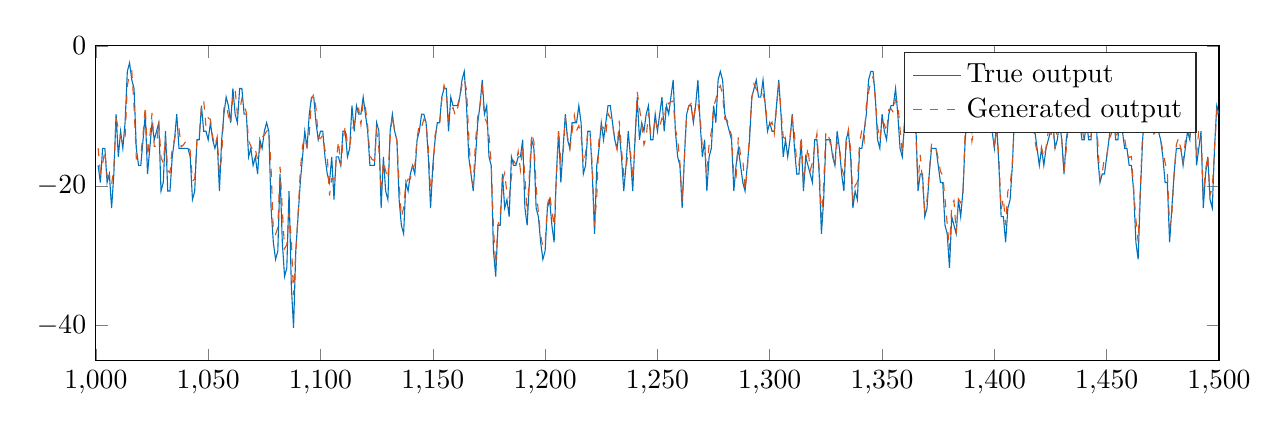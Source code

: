 % This file was created by matlab2tikz.
%
\definecolor{mycolor1}{rgb}{0.0,0.447,0.741}%
\definecolor{mycolor2}{rgb}{0.85,0.325,0.098}%
%
\begin{tikzpicture}

\begin{axis}[%
width=14.264cm,
height=4cm,
at={(0cm,0cm)},
scale only axis,
xmin=1000,
xmax=1500,
ymin=-45,
ymax=0,
axis background/.style={fill=white},
legend style={legend cell align=left, align=left, draw=white!15!black}
]
\addplot [color=mycolor1]
  table[row sep=crcr]{%
1001	-17.09\\
1002	-19.531\\
1003	-14.648\\
1004	-14.648\\
1005	-19.531\\
1006	-18.311\\
1007	-23.193\\
1008	-18.311\\
1009	-9.766\\
1010	-15.869\\
1011	-12.207\\
1012	-14.648\\
1013	-10.986\\
1014	-3.662\\
1015	-2.441\\
1016	-4.883\\
1017	-6.104\\
1018	-14.648\\
1019	-17.09\\
1020	-17.09\\
1021	-13.428\\
1022	-9.766\\
1023	-18.311\\
1024	-14.648\\
1025	-10.986\\
1026	-13.428\\
1027	-12.207\\
1028	-10.986\\
1029	-20.752\\
1030	-19.531\\
1031	-12.207\\
1032	-20.752\\
1033	-20.752\\
1034	-15.869\\
1035	-13.428\\
1036	-9.766\\
1037	-14.648\\
1038	-14.648\\
1039	-14.648\\
1040	-14.648\\
1041	-14.648\\
1042	-15.869\\
1043	-21.973\\
1044	-20.752\\
1045	-13.428\\
1046	-13.428\\
1047	-8.545\\
1048	-12.207\\
1049	-12.207\\
1050	-13.428\\
1051	-10.986\\
1052	-13.428\\
1053	-14.648\\
1054	-13.428\\
1055	-20.752\\
1056	-13.428\\
1057	-9.766\\
1058	-7.324\\
1059	-8.545\\
1060	-10.986\\
1061	-6.104\\
1062	-9.766\\
1063	-10.986\\
1064	-6.104\\
1065	-6.104\\
1066	-9.766\\
1067	-9.766\\
1068	-15.869\\
1069	-14.648\\
1070	-17.09\\
1071	-15.869\\
1072	-18.311\\
1073	-13.428\\
1074	-14.648\\
1075	-12.207\\
1076	-10.986\\
1077	-12.207\\
1078	-23.193\\
1079	-28.076\\
1080	-30.518\\
1081	-29.297\\
1082	-18.311\\
1083	-28.076\\
1084	-32.959\\
1085	-31.738\\
1086	-20.752\\
1087	-34.18\\
1088	-40.283\\
1089	-29.297\\
1090	-24.414\\
1091	-19.531\\
1092	-15.869\\
1093	-12.207\\
1094	-14.648\\
1095	-9.766\\
1096	-7.324\\
1097	-7.324\\
1098	-10.986\\
1099	-13.428\\
1100	-12.207\\
1101	-12.207\\
1102	-15.869\\
1103	-18.311\\
1104	-19.531\\
1105	-15.869\\
1106	-21.973\\
1107	-15.869\\
1108	-15.869\\
1109	-17.09\\
1110	-12.207\\
1111	-12.207\\
1112	-15.869\\
1113	-14.648\\
1114	-8.545\\
1115	-12.207\\
1116	-8.545\\
1117	-9.766\\
1118	-9.766\\
1119	-7.324\\
1120	-9.766\\
1121	-12.207\\
1122	-17.09\\
1123	-17.09\\
1124	-17.09\\
1125	-10.986\\
1126	-12.207\\
1127	-23.193\\
1128	-15.869\\
1129	-20.752\\
1130	-21.973\\
1131	-12.207\\
1132	-9.766\\
1133	-12.207\\
1134	-13.428\\
1135	-21.973\\
1136	-25.635\\
1137	-26.855\\
1138	-19.531\\
1139	-20.752\\
1140	-18.311\\
1141	-17.09\\
1142	-18.311\\
1143	-13.428\\
1144	-12.207\\
1145	-9.766\\
1146	-9.766\\
1147	-10.986\\
1148	-15.869\\
1149	-23.193\\
1150	-17.09\\
1151	-13.428\\
1152	-10.986\\
1153	-10.986\\
1154	-7.324\\
1155	-6.104\\
1156	-6.104\\
1157	-12.207\\
1158	-7.324\\
1159	-8.545\\
1160	-8.545\\
1161	-8.545\\
1162	-7.324\\
1163	-4.883\\
1164	-3.662\\
1165	-8.545\\
1166	-15.869\\
1167	-18.311\\
1168	-20.752\\
1169	-15.869\\
1170	-10.986\\
1171	-8.545\\
1172	-4.883\\
1173	-9.766\\
1174	-8.545\\
1175	-15.869\\
1176	-17.09\\
1177	-29.297\\
1178	-32.959\\
1179	-25.635\\
1180	-25.635\\
1181	-18.311\\
1182	-23.193\\
1183	-21.973\\
1184	-24.414\\
1185	-15.869\\
1186	-17.09\\
1187	-17.09\\
1188	-15.869\\
1189	-15.869\\
1190	-13.428\\
1191	-23.193\\
1192	-25.635\\
1193	-19.531\\
1194	-13.428\\
1195	-14.648\\
1196	-23.193\\
1197	-24.414\\
1198	-28.076\\
1199	-30.518\\
1200	-29.297\\
1201	-23.193\\
1202	-21.973\\
1203	-25.635\\
1204	-28.076\\
1205	-18.311\\
1206	-12.207\\
1207	-19.531\\
1208	-14.648\\
1209	-9.766\\
1210	-13.428\\
1211	-14.648\\
1212	-10.986\\
1213	-10.986\\
1214	-10.986\\
1215	-8.545\\
1216	-10.986\\
1217	-18.311\\
1218	-17.09\\
1219	-12.207\\
1220	-12.207\\
1221	-18.311\\
1222	-26.855\\
1223	-17.09\\
1224	-14.648\\
1225	-10.986\\
1226	-13.428\\
1227	-10.986\\
1228	-8.545\\
1229	-8.545\\
1230	-10.986\\
1231	-13.428\\
1232	-14.648\\
1233	-12.207\\
1234	-15.869\\
1235	-20.752\\
1236	-17.09\\
1237	-12.207\\
1238	-15.869\\
1239	-20.752\\
1240	-13.428\\
1241	-7.324\\
1242	-13.428\\
1243	-10.986\\
1244	-12.207\\
1245	-9.766\\
1246	-8.545\\
1247	-13.428\\
1248	-13.428\\
1249	-9.766\\
1250	-12.207\\
1251	-9.766\\
1252	-7.324\\
1253	-12.207\\
1254	-8.545\\
1255	-9.766\\
1256	-7.324\\
1257	-4.883\\
1258	-12.207\\
1259	-15.869\\
1260	-17.09\\
1261	-23.193\\
1262	-15.869\\
1263	-9.766\\
1264	-8.545\\
1265	-8.545\\
1266	-10.986\\
1267	-8.545\\
1268	-4.883\\
1269	-10.986\\
1270	-15.869\\
1271	-13.428\\
1272	-20.752\\
1273	-15.869\\
1274	-14.648\\
1275	-8.545\\
1276	-10.986\\
1277	-4.883\\
1278	-3.662\\
1279	-4.883\\
1280	-9.766\\
1281	-10.986\\
1282	-12.207\\
1283	-13.428\\
1284	-20.752\\
1285	-17.09\\
1286	-14.648\\
1287	-17.09\\
1288	-19.531\\
1289	-20.752\\
1290	-17.09\\
1291	-13.428\\
1292	-7.324\\
1293	-6.104\\
1294	-4.883\\
1295	-7.324\\
1296	-7.324\\
1297	-4.883\\
1298	-8.545\\
1299	-12.207\\
1300	-10.986\\
1301	-12.207\\
1302	-12.207\\
1303	-8.545\\
1304	-4.883\\
1305	-9.766\\
1306	-15.869\\
1307	-13.428\\
1308	-15.869\\
1309	-13.428\\
1310	-9.766\\
1311	-14.648\\
1312	-18.311\\
1313	-18.311\\
1314	-13.428\\
1315	-20.752\\
1316	-15.869\\
1317	-17.09\\
1318	-18.311\\
1319	-19.531\\
1320	-13.428\\
1321	-13.428\\
1322	-18.311\\
1323	-26.855\\
1324	-21.973\\
1325	-13.428\\
1326	-13.428\\
1327	-13.428\\
1328	-15.869\\
1329	-17.09\\
1330	-12.207\\
1331	-14.648\\
1332	-18.311\\
1333	-20.752\\
1334	-13.428\\
1335	-12.207\\
1336	-15.869\\
1337	-23.193\\
1338	-20.752\\
1339	-21.973\\
1340	-14.648\\
1341	-14.648\\
1342	-12.207\\
1343	-9.766\\
1344	-4.883\\
1345	-3.662\\
1346	-3.662\\
1347	-7.324\\
1348	-13.428\\
1349	-14.648\\
1350	-9.766\\
1351	-12.207\\
1352	-13.428\\
1353	-9.766\\
1354	-8.545\\
1355	-8.545\\
1356	-6.104\\
1357	-9.766\\
1358	-14.648\\
1359	-15.869\\
1360	-10.986\\
1361	-8.545\\
1362	-8.545\\
1363	-8.545\\
1364	-7.324\\
1365	-10.986\\
1366	-20.752\\
1367	-18.311\\
1368	-18.311\\
1369	-24.414\\
1370	-23.193\\
1371	-18.311\\
1372	-14.648\\
1373	-14.648\\
1374	-14.648\\
1375	-17.09\\
1376	-19.531\\
1377	-19.531\\
1378	-25.635\\
1379	-26.855\\
1380	-31.738\\
1381	-24.414\\
1382	-25.635\\
1383	-26.855\\
1384	-21.973\\
1385	-24.414\\
1386	-20.752\\
1387	-13.428\\
1388	-9.766\\
1389	-9.766\\
1390	-12.207\\
1391	-9.766\\
1392	-7.324\\
1393	-10.986\\
1394	-8.545\\
1395	-6.104\\
1396	-7.324\\
1397	-9.766\\
1398	-6.104\\
1399	-12.207\\
1400	-14.648\\
1401	-10.986\\
1402	-17.09\\
1403	-24.414\\
1404	-24.414\\
1405	-28.076\\
1406	-23.193\\
1407	-21.973\\
1408	-17.09\\
1409	-9.766\\
1410	-10.986\\
1411	-10.986\\
1412	-7.324\\
1413	-10.986\\
1414	-9.766\\
1415	-2.441\\
1416	-6.104\\
1417	-9.766\\
1418	-12.207\\
1419	-14.648\\
1420	-17.09\\
1421	-14.648\\
1422	-17.09\\
1423	-14.648\\
1424	-13.428\\
1425	-12.207\\
1426	-10.986\\
1427	-14.648\\
1428	-13.428\\
1429	-10.986\\
1430	-13.428\\
1431	-18.311\\
1432	-13.428\\
1433	-10.986\\
1434	-10.986\\
1435	-10.986\\
1436	-8.545\\
1437	-7.324\\
1438	-10.986\\
1439	-13.428\\
1440	-13.428\\
1441	-10.986\\
1442	-13.428\\
1443	-13.428\\
1444	-8.545\\
1445	-7.324\\
1446	-15.869\\
1447	-19.531\\
1448	-18.311\\
1449	-18.311\\
1450	-15.869\\
1451	-13.428\\
1452	-10.986\\
1453	-9.766\\
1454	-13.428\\
1455	-13.428\\
1456	-8.545\\
1457	-12.207\\
1458	-14.648\\
1459	-14.648\\
1460	-17.09\\
1461	-17.09\\
1462	-20.752\\
1463	-28.076\\
1464	-30.518\\
1465	-20.752\\
1466	-13.428\\
1467	-8.545\\
1468	-6.104\\
1469	-8.545\\
1470	-7.324\\
1471	-10.986\\
1472	-12.207\\
1473	-12.207\\
1474	-13.428\\
1475	-15.869\\
1476	-19.531\\
1477	-19.531\\
1478	-28.076\\
1479	-23.193\\
1480	-18.311\\
1481	-14.648\\
1482	-14.648\\
1483	-14.648\\
1484	-17.09\\
1485	-14.648\\
1486	-12.207\\
1487	-13.428\\
1488	-8.545\\
1489	-7.324\\
1490	-17.09\\
1491	-14.648\\
1492	-12.207\\
1493	-23.193\\
1494	-18.311\\
1495	-15.869\\
1496	-21.973\\
1497	-23.193\\
1498	-14.648\\
1499	-8.545\\
1500	-9.766\\
};
\addlegendentry{True output}

\addplot [color=mycolor2, dashed]
  table[row sep=crcr]{%
1001	-14.616\\
1002	-18.013\\
1003	-16.842\\
1004	-15.011\\
1005	-18.644\\
1006	-18.54\\
1007	-19.797\\
1008	-17.486\\
1009	-10.314\\
1010	-11.856\\
1011	-12.976\\
1012	-13.982\\
1013	-13.172\\
1014	-5.777\\
1015	-3.781\\
1016	-3.578\\
1017	-8.777\\
1018	-16.101\\
1019	-15.506\\
1020	-15.583\\
1021	-12.677\\
1022	-8.63\\
1023	-15.818\\
1024	-13.022\\
1025	-9.6\\
1026	-14.381\\
1027	-14.289\\
1028	-10.844\\
1029	-15.965\\
1030	-16.693\\
1031	-13.155\\
1032	-17.806\\
1033	-18.149\\
1034	-14.497\\
1035	-13.382\\
1036	-11.82\\
1037	-11.849\\
1038	-14.428\\
1039	-14.149\\
1040	-13.694\\
1041	-14.224\\
1042	-14.991\\
1043	-19.351\\
1044	-19.025\\
1045	-13.552\\
1046	-12.776\\
1047	-8.783\\
1048	-7.809\\
1049	-11.474\\
1050	-10.298\\
1051	-10.527\\
1052	-12.969\\
1053	-14.286\\
1054	-13.02\\
1055	-18.156\\
1056	-15.968\\
1057	-8.872\\
1058	-8.425\\
1059	-10.011\\
1060	-11.143\\
1061	-7.474\\
1062	-6.271\\
1063	-9.747\\
1064	-9.179\\
1065	-7.538\\
1066	-8.482\\
1067	-9.559\\
1068	-13.578\\
1069	-14.318\\
1070	-15.145\\
1071	-14.765\\
1072	-16.306\\
1073	-14.831\\
1074	-13.012\\
1075	-12.775\\
1076	-12.201\\
1077	-11.888\\
1078	-17.472\\
1079	-26.642\\
1080	-26.962\\
1081	-25.983\\
1082	-17.283\\
1083	-23.499\\
1084	-28.985\\
1085	-28.424\\
1086	-23.882\\
1087	-27.595\\
1088	-35.621\\
1089	-29.583\\
1090	-24.124\\
1091	-17.902\\
1092	-14.287\\
1093	-13.159\\
1094	-14.464\\
1095	-12.751\\
1096	-7.586\\
1097	-6.942\\
1098	-8.918\\
1099	-13.181\\
1100	-13.238\\
1101	-12.785\\
1102	-14.898\\
1103	-15.566\\
1104	-21.412\\
1105	-18.958\\
1106	-19.045\\
1107	-16.488\\
1108	-13.608\\
1109	-17.183\\
1110	-13.749\\
1111	-11.53\\
1112	-14.12\\
1113	-14.41\\
1114	-12.09\\
1115	-11.218\\
1116	-9.655\\
1117	-8.985\\
1118	-11.236\\
1119	-7.892\\
1120	-8.757\\
1121	-11.476\\
1122	-15.681\\
1123	-16.26\\
1124	-16.379\\
1125	-12.187\\
1126	-14.72\\
1127	-20.971\\
1128	-16.527\\
1129	-17.857\\
1130	-19.055\\
1131	-13.122\\
1132	-9.952\\
1133	-12.247\\
1134	-13.507\\
1135	-19.67\\
1136	-24.487\\
1137	-23.152\\
1138	-19.666\\
1139	-19.045\\
1140	-19.036\\
1141	-17.258\\
1142	-17.119\\
1143	-13.087\\
1144	-11.255\\
1145	-11.612\\
1146	-10.508\\
1147	-10.959\\
1148	-14.627\\
1149	-20.733\\
1150	-18.663\\
1151	-12.751\\
1152	-11.567\\
1153	-11.39\\
1154	-7.671\\
1155	-5.64\\
1156	-6.705\\
1157	-10.492\\
1158	-9.559\\
1159	-8.833\\
1160	-9.938\\
1161	-8.9\\
1162	-7.526\\
1163	-5.494\\
1164	-4.75\\
1165	-6.31\\
1166	-12.742\\
1167	-18.774\\
1168	-19.902\\
1169	-13.676\\
1170	-10.187\\
1171	-8.399\\
1172	-6.038\\
1173	-10.273\\
1174	-10.873\\
1175	-12.738\\
1176	-16.893\\
1177	-26.003\\
1178	-31.381\\
1179	-25.546\\
1180	-24.63\\
1181	-19.269\\
1182	-18.161\\
1183	-21.123\\
1184	-21.694\\
1185	-18.675\\
1186	-16.431\\
1187	-16.914\\
1188	-15.078\\
1189	-17.742\\
1190	-14.315\\
1191	-18.752\\
1192	-23.928\\
1193	-18.262\\
1194	-12.52\\
1195	-13.706\\
1196	-20.046\\
1197	-23.876\\
1198	-27.148\\
1199	-28.68\\
1200	-28.239\\
1201	-22.815\\
1202	-21.216\\
1203	-23.476\\
1204	-25.813\\
1205	-18.877\\
1206	-11.989\\
1207	-16.423\\
1208	-15.389\\
1209	-10.235\\
1210	-13.07\\
1211	-14.768\\
1212	-12.264\\
1213	-9.965\\
1214	-12.099\\
1215	-11.403\\
1216	-12.921\\
1217	-16.84\\
1218	-15.412\\
1219	-12.29\\
1220	-12.484\\
1221	-17.198\\
1222	-25.642\\
1223	-21.491\\
1224	-12.962\\
1225	-11.56\\
1226	-11.671\\
1227	-12.733\\
1228	-9.661\\
1229	-10.319\\
1230	-11.082\\
1231	-13.539\\
1232	-14.806\\
1233	-10.696\\
1234	-14.825\\
1235	-18.428\\
1236	-17.574\\
1237	-14.944\\
1238	-15.205\\
1239	-19.119\\
1240	-14.015\\
1241	-6.591\\
1242	-8.879\\
1243	-11.259\\
1244	-14.138\\
1245	-13.099\\
1246	-9.548\\
1247	-12.53\\
1248	-12.902\\
1249	-10.192\\
1250	-12.045\\
1251	-11.512\\
1252	-10.36\\
1253	-10.826\\
1254	-7.879\\
1255	-8.298\\
1256	-7.991\\
1257	-7.884\\
1258	-11.979\\
1259	-13.325\\
1260	-16.749\\
1261	-22.249\\
1262	-16.134\\
1263	-9.721\\
1264	-8.564\\
1265	-8.259\\
1266	-10.945\\
1267	-8.197\\
1268	-8.171\\
1269	-10.064\\
1270	-14.644\\
1271	-14.931\\
1272	-17.652\\
1273	-14.101\\
1274	-12.243\\
1275	-8.775\\
1276	-7.634\\
1277	-6.248\\
1278	-5.715\\
1279	-7.009\\
1280	-10.492\\
1281	-10.617\\
1282	-11.871\\
1283	-12.767\\
1284	-18.913\\
1285	-18.844\\
1286	-13.081\\
1287	-15.656\\
1288	-16.265\\
1289	-20.618\\
1290	-17.791\\
1291	-12.413\\
1292	-7.559\\
1293	-5.45\\
1294	-6.2\\
1295	-6.791\\
1296	-7.03\\
1297	-6.884\\
1298	-8.098\\
1299	-11.377\\
1300	-11.376\\
1301	-10.901\\
1302	-12.591\\
1303	-8.907\\
1304	-5.35\\
1305	-9.126\\
1306	-13.054\\
1307	-13.299\\
1308	-13.604\\
1309	-13.07\\
1310	-10.316\\
1311	-12.615\\
1312	-16.694\\
1313	-17.031\\
1314	-12.871\\
1315	-19.401\\
1316	-16.941\\
1317	-14.501\\
1318	-17.807\\
1319	-16.692\\
1320	-14.354\\
1321	-12.543\\
1322	-17.457\\
1323	-24.576\\
1324	-19.735\\
1325	-12.206\\
1326	-12.561\\
1327	-14.029\\
1328	-15.305\\
1329	-17.361\\
1330	-13.764\\
1331	-14.255\\
1332	-17.442\\
1333	-18.51\\
1334	-14.348\\
1335	-12.006\\
1336	-14.776\\
1337	-21.78\\
1338	-19.965\\
1339	-19.49\\
1340	-13.783\\
1341	-12.055\\
1342	-13.562\\
1343	-8.395\\
1344	-6.572\\
1345	-5.077\\
1346	-4.399\\
1347	-7.682\\
1348	-11.575\\
1349	-13.44\\
1350	-10.864\\
1351	-11.172\\
1352	-12.366\\
1353	-9.113\\
1354	-9.007\\
1355	-9.52\\
1356	-7.636\\
1357	-8.099\\
1358	-11.909\\
1359	-15.431\\
1360	-11.02\\
1361	-8.684\\
1362	-8.1\\
1363	-9.079\\
1364	-6.953\\
1365	-12.467\\
1366	-19.534\\
1367	-15.588\\
1368	-19.427\\
1369	-23.528\\
1370	-22.008\\
1371	-17.99\\
1372	-14.059\\
1373	-14.128\\
1374	-14.626\\
1375	-16.118\\
1376	-17.961\\
1377	-18.51\\
1378	-21.765\\
1379	-25.509\\
1380	-29.179\\
1381	-22.729\\
1382	-22.081\\
1383	-26.766\\
1384	-21.884\\
1385	-22.423\\
1386	-21.344\\
1387	-11.855\\
1388	-8.914\\
1389	-9.976\\
1390	-13.635\\
1391	-11.829\\
1392	-8.281\\
1393	-10.253\\
1394	-8.666\\
1395	-6.736\\
1396	-8.345\\
1397	-8.936\\
1398	-7.329\\
1399	-10.805\\
1400	-14.854\\
1401	-11.68\\
1402	-16.045\\
1403	-23.449\\
1404	-21.74\\
1405	-25.639\\
1406	-20.71\\
1407	-20.068\\
1408	-16.667\\
1409	-10.471\\
1410	-12.756\\
1411	-10.472\\
1412	-7.931\\
1413	-10.463\\
1414	-7.28\\
1415	-4.891\\
1416	-6.15\\
1417	-9.79\\
1418	-13.373\\
1419	-15.325\\
1420	-15.108\\
1421	-14.578\\
1422	-15.966\\
1423	-14.533\\
1424	-12.109\\
1425	-13.187\\
1426	-11.224\\
1427	-14.728\\
1428	-11.52\\
1429	-9.41\\
1430	-13.495\\
1431	-17.922\\
1432	-14.752\\
1433	-10.916\\
1434	-10.259\\
1435	-11.275\\
1436	-8.717\\
1437	-7.856\\
1438	-10.28\\
1439	-11.824\\
1440	-13.473\\
1441	-11.628\\
1442	-12.986\\
1443	-12.961\\
1444	-8.679\\
1445	-8.604\\
1446	-13.661\\
1447	-19.02\\
1448	-18.211\\
1449	-15.851\\
1450	-15.886\\
1451	-13.36\\
1452	-12.665\\
1453	-10.625\\
1454	-12.805\\
1455	-12.476\\
1456	-8.629\\
1457	-11.744\\
1458	-13.264\\
1459	-15.337\\
1460	-15.945\\
1461	-15.817\\
1462	-20.485\\
1463	-24.841\\
1464	-28.051\\
1465	-20.236\\
1466	-12.266\\
1467	-9.445\\
1468	-6.297\\
1469	-8.239\\
1470	-9.015\\
1471	-12.593\\
1472	-12.276\\
1473	-10.054\\
1474	-13.273\\
1475	-15.149\\
1476	-16.677\\
1477	-18.143\\
1478	-25.874\\
1479	-24.038\\
1480	-18.449\\
1481	-14.142\\
1482	-13.143\\
1483	-14.756\\
1484	-16.69\\
1485	-13.588\\
1486	-12.995\\
1487	-13.208\\
1488	-8.393\\
1489	-11.464\\
1490	-15.709\\
1491	-12.022\\
1492	-12.53\\
1493	-21.234\\
1494	-17.753\\
1495	-15.648\\
1496	-21.318\\
1497	-20.328\\
1498	-14.698\\
1499	-9.373\\
1500	-10.635\\
};
\addlegendentry{Generated output}

\end{axis}
\end{tikzpicture}%